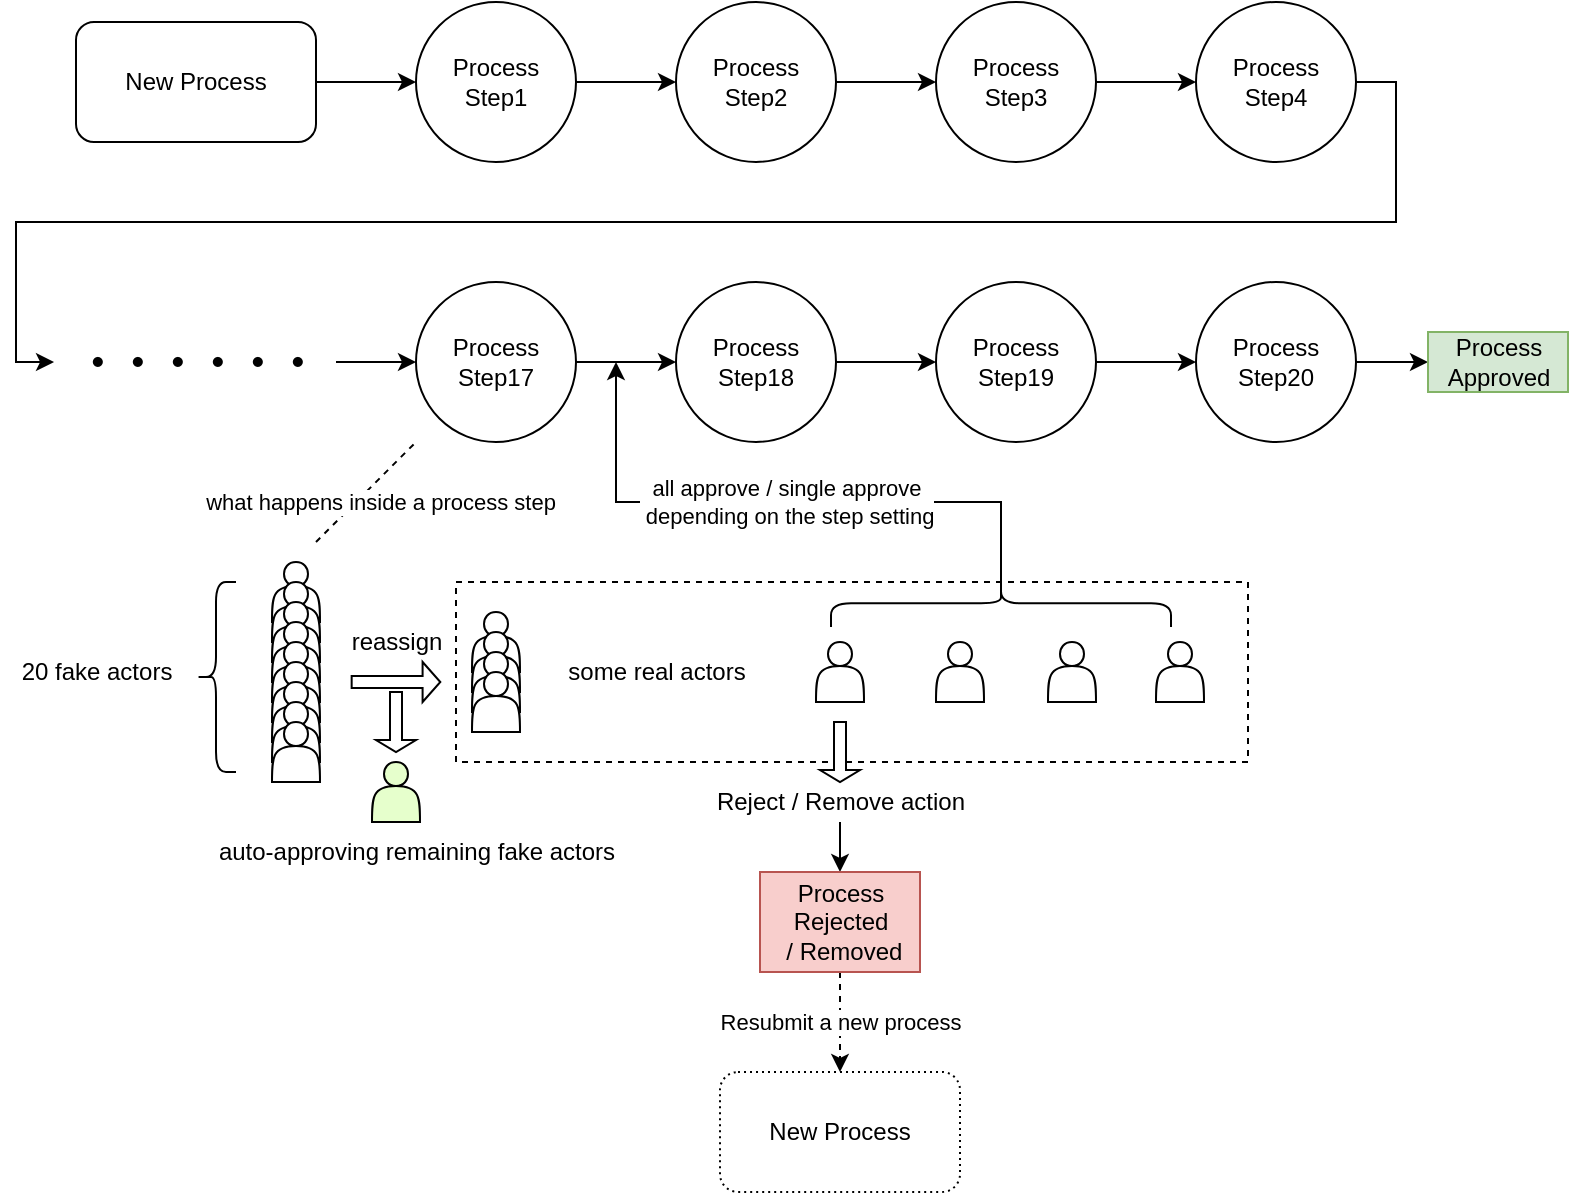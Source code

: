<mxfile>
    <diagram id="RLBklKykHZxigc7XuGrD" name="Page-1">
        <mxGraphModel dx="1145" dy="658" grid="1" gridSize="10" guides="1" tooltips="1" connect="1" arrows="1" fold="1" page="1" pageScale="1" pageWidth="827" pageHeight="1169" math="0" shadow="0">
            <root>
                <mxCell id="0"/>
                <mxCell id="1" parent="0"/>
                <mxCell id="71" value="" style="rounded=0;whiteSpace=wrap;html=1;fillColor=none;dashed=1;" vertex="1" parent="1">
                    <mxGeometry x="258" y="340" width="396" height="90" as="geometry"/>
                </mxCell>
                <mxCell id="22" style="edgeStyle=orthogonalEdgeStyle;rounded=0;orthogonalLoop=1;jettySize=auto;html=1;exitX=1;exitY=0.5;exitDx=0;exitDy=0;entryX=0;entryY=0.5;entryDx=0;entryDy=0;" edge="1" parent="1" source="2" target="4">
                    <mxGeometry relative="1" as="geometry"/>
                </mxCell>
                <mxCell id="2" value="Process Step1" style="ellipse;whiteSpace=wrap;html=1;aspect=fixed;" vertex="1" parent="1">
                    <mxGeometry x="238" y="50" width="80" height="80" as="geometry"/>
                </mxCell>
                <mxCell id="21" style="edgeStyle=orthogonalEdgeStyle;rounded=0;orthogonalLoop=1;jettySize=auto;html=1;entryX=0;entryY=0.5;entryDx=0;entryDy=0;" edge="1" parent="1" source="3" target="2">
                    <mxGeometry relative="1" as="geometry"/>
                </mxCell>
                <mxCell id="3" value="New Process" style="rounded=1;whiteSpace=wrap;html=1;" vertex="1" parent="1">
                    <mxGeometry x="68" y="60" width="120" height="60" as="geometry"/>
                </mxCell>
                <mxCell id="23" style="edgeStyle=orthogonalEdgeStyle;rounded=0;orthogonalLoop=1;jettySize=auto;html=1;exitX=1;exitY=0.5;exitDx=0;exitDy=0;entryX=0;entryY=0.5;entryDx=0;entryDy=0;" edge="1" parent="1" source="4" target="14">
                    <mxGeometry relative="1" as="geometry"/>
                </mxCell>
                <mxCell id="4" value="Process Step2" style="ellipse;whiteSpace=wrap;html=1;aspect=fixed;" vertex="1" parent="1">
                    <mxGeometry x="368" y="50" width="80" height="80" as="geometry"/>
                </mxCell>
                <mxCell id="25" style="edgeStyle=orthogonalEdgeStyle;rounded=0;orthogonalLoop=1;jettySize=auto;html=1;exitX=1;exitY=0.5;exitDx=0;exitDy=0;entryX=-0.007;entryY=0.5;entryDx=0;entryDy=0;entryPerimeter=0;" edge="1" parent="1" source="13" target="20">
                    <mxGeometry relative="1" as="geometry">
                        <Array as="points">
                            <mxPoint x="728" y="90"/>
                            <mxPoint x="728" y="160"/>
                            <mxPoint x="38" y="160"/>
                            <mxPoint x="38" y="230"/>
                        </Array>
                    </mxGeometry>
                </mxCell>
                <mxCell id="13" value="Process Step4" style="ellipse;whiteSpace=wrap;html=1;aspect=fixed;" vertex="1" parent="1">
                    <mxGeometry x="628" y="50" width="80" height="80" as="geometry"/>
                </mxCell>
                <mxCell id="24" style="edgeStyle=orthogonalEdgeStyle;rounded=0;orthogonalLoop=1;jettySize=auto;html=1;exitX=1;exitY=0.5;exitDx=0;exitDy=0;" edge="1" parent="1" source="14" target="13">
                    <mxGeometry relative="1" as="geometry"/>
                </mxCell>
                <mxCell id="14" value="Process Step3" style="ellipse;whiteSpace=wrap;html=1;aspect=fixed;" vertex="1" parent="1">
                    <mxGeometry x="498" y="50" width="80" height="80" as="geometry"/>
                </mxCell>
                <mxCell id="27" style="edgeStyle=orthogonalEdgeStyle;rounded=0;orthogonalLoop=1;jettySize=auto;html=1;entryX=0;entryY=0.5;entryDx=0;entryDy=0;" edge="1" parent="1" source="16" target="17">
                    <mxGeometry relative="1" as="geometry"/>
                </mxCell>
                <mxCell id="16" value="Process Step17" style="ellipse;whiteSpace=wrap;html=1;aspect=fixed;" vertex="1" parent="1">
                    <mxGeometry x="238" y="190" width="80" height="80" as="geometry"/>
                </mxCell>
                <mxCell id="28" style="edgeStyle=orthogonalEdgeStyle;rounded=0;orthogonalLoop=1;jettySize=auto;html=1;entryX=0;entryY=0.5;entryDx=0;entryDy=0;" edge="1" parent="1" source="17" target="19">
                    <mxGeometry relative="1" as="geometry"/>
                </mxCell>
                <mxCell id="17" value="Process Step18" style="ellipse;whiteSpace=wrap;html=1;aspect=fixed;" vertex="1" parent="1">
                    <mxGeometry x="368" y="190" width="80" height="80" as="geometry"/>
                </mxCell>
                <mxCell id="98" value="" style="edgeStyle=orthogonalEdgeStyle;rounded=0;orthogonalLoop=1;jettySize=auto;html=1;" edge="1" parent="1" source="18" target="96">
                    <mxGeometry relative="1" as="geometry"/>
                </mxCell>
                <mxCell id="18" value="Process Step20" style="ellipse;whiteSpace=wrap;html=1;aspect=fixed;" vertex="1" parent="1">
                    <mxGeometry x="628" y="190" width="80" height="80" as="geometry"/>
                </mxCell>
                <mxCell id="29" style="edgeStyle=orthogonalEdgeStyle;rounded=0;orthogonalLoop=1;jettySize=auto;html=1;entryX=0;entryY=0.5;entryDx=0;entryDy=0;" edge="1" parent="1" source="19" target="18">
                    <mxGeometry relative="1" as="geometry"/>
                </mxCell>
                <mxCell id="19" value="Process Step19" style="ellipse;whiteSpace=wrap;html=1;aspect=fixed;" vertex="1" parent="1">
                    <mxGeometry x="498" y="190" width="80" height="80" as="geometry"/>
                </mxCell>
                <mxCell id="26" style="edgeStyle=orthogonalEdgeStyle;rounded=0;orthogonalLoop=1;jettySize=auto;html=1;entryX=0;entryY=0.5;entryDx=0;entryDy=0;" edge="1" parent="1" source="20" target="16">
                    <mxGeometry relative="1" as="geometry"/>
                </mxCell>
                <mxCell id="20" value="&lt;b&gt;&lt;font style=&quot;font-size: 20px&quot;&gt;・・・・・・&lt;/font&gt;&lt;/b&gt;" style="text;html=1;align=center;verticalAlign=middle;resizable=0;points=[];autosize=1;" vertex="1" parent="1">
                    <mxGeometry x="58" y="220" width="140" height="20" as="geometry"/>
                </mxCell>
                <mxCell id="48" value="" style="group" vertex="1" connectable="0" parent="1">
                    <mxGeometry x="38" y="330" width="152" height="110" as="geometry"/>
                </mxCell>
                <mxCell id="30" value="" style="shape=actor;whiteSpace=wrap;html=1;" vertex="1" parent="48">
                    <mxGeometry x="128" width="24" height="30" as="geometry"/>
                </mxCell>
                <mxCell id="31" value="" style="shape=actor;whiteSpace=wrap;html=1;" vertex="1" parent="48">
                    <mxGeometry x="128" y="10" width="24" height="30" as="geometry"/>
                </mxCell>
                <mxCell id="32" value="" style="shape=actor;whiteSpace=wrap;html=1;" vertex="1" parent="48">
                    <mxGeometry x="128" y="20" width="24" height="30" as="geometry"/>
                </mxCell>
                <mxCell id="33" value="" style="shape=actor;whiteSpace=wrap;html=1;" vertex="1" parent="48">
                    <mxGeometry x="128" y="30" width="24" height="30" as="geometry"/>
                </mxCell>
                <mxCell id="34" value="" style="shape=actor;whiteSpace=wrap;html=1;" vertex="1" parent="48">
                    <mxGeometry x="128" y="40" width="24" height="30" as="geometry"/>
                </mxCell>
                <mxCell id="35" value="" style="shape=actor;whiteSpace=wrap;html=1;" vertex="1" parent="48">
                    <mxGeometry x="128" y="50" width="24" height="30" as="geometry"/>
                </mxCell>
                <mxCell id="36" value="" style="shape=actor;whiteSpace=wrap;html=1;" vertex="1" parent="48">
                    <mxGeometry x="128" y="60" width="24" height="30" as="geometry"/>
                </mxCell>
                <mxCell id="37" value="" style="shape=actor;whiteSpace=wrap;html=1;" vertex="1" parent="48">
                    <mxGeometry x="128" y="70" width="24" height="30" as="geometry"/>
                </mxCell>
                <mxCell id="38" value="" style="shape=actor;whiteSpace=wrap;html=1;" vertex="1" parent="48">
                    <mxGeometry x="128" y="80" width="24" height="30" as="geometry"/>
                </mxCell>
                <mxCell id="46" value="" style="shape=curlyBracket;whiteSpace=wrap;html=1;rounded=1;" vertex="1" parent="48">
                    <mxGeometry x="90" y="10" width="20" height="95" as="geometry"/>
                </mxCell>
                <mxCell id="47" value="20 fake actors" style="text;html=1;align=center;verticalAlign=middle;resizable=0;points=[];autosize=1;" vertex="1" parent="48">
                    <mxGeometry x="-5" y="45" width="90" height="20" as="geometry"/>
                </mxCell>
                <mxCell id="57" value="&lt;p style=&quot;line-height: 10%&quot;&gt;&lt;br&gt;&lt;/p&gt;" style="shape=singleArrow;whiteSpace=wrap;html=1;" vertex="1" parent="1">
                    <mxGeometry x="205.83" y="380" width="44.33" height="20" as="geometry"/>
                </mxCell>
                <mxCell id="58" value="" style="shape=actor;whiteSpace=wrap;html=1;" vertex="1" parent="1">
                    <mxGeometry x="266" y="355" width="24" height="30" as="geometry"/>
                </mxCell>
                <mxCell id="59" value="" style="shape=actor;whiteSpace=wrap;html=1;" vertex="1" parent="1">
                    <mxGeometry x="266" y="365" width="24" height="30" as="geometry"/>
                </mxCell>
                <mxCell id="60" value="" style="shape=actor;whiteSpace=wrap;html=1;" vertex="1" parent="1">
                    <mxGeometry x="266" y="375" width="24" height="30" as="geometry"/>
                </mxCell>
                <mxCell id="61" value="" style="shape=actor;whiteSpace=wrap;html=1;" vertex="1" parent="1">
                    <mxGeometry x="266" y="385" width="24" height="30" as="geometry"/>
                </mxCell>
                <mxCell id="62" value="some real actors" style="text;html=1;align=center;verticalAlign=middle;resizable=0;points=[];autosize=1;" vertex="1" parent="1">
                    <mxGeometry x="308" y="375" width="100" height="20" as="geometry"/>
                </mxCell>
                <mxCell id="63" value="reassign" style="text;html=1;align=center;verticalAlign=middle;resizable=0;points=[];autosize=1;" vertex="1" parent="1">
                    <mxGeometry x="198" y="360" width="60" height="20" as="geometry"/>
                </mxCell>
                <mxCell id="64" value="" style="shape=actor;whiteSpace=wrap;html=1;fillColor=#E6FFCC;" vertex="1" parent="1">
                    <mxGeometry x="216" y="430" width="24" height="30" as="geometry"/>
                </mxCell>
                <mxCell id="65" value="auto-approving remaining fake actors" style="text;html=1;align=center;verticalAlign=middle;resizable=0;points=[];autosize=1;" vertex="1" parent="1">
                    <mxGeometry x="133" y="465" width="210" height="20" as="geometry"/>
                </mxCell>
                <mxCell id="67" value="" style="shape=singleArrow;direction=south;whiteSpace=wrap;html=1;fillColor=#ffffff;" vertex="1" parent="1">
                    <mxGeometry x="218" y="395" width="20" height="30" as="geometry"/>
                </mxCell>
                <mxCell id="69" value="" style="endArrow=none;dashed=1;html=1;" edge="1" parent="1">
                    <mxGeometry width="50" height="50" relative="1" as="geometry">
                        <mxPoint x="188" y="320" as="sourcePoint"/>
                        <mxPoint x="238" y="270" as="targetPoint"/>
                    </mxGeometry>
                </mxCell>
                <mxCell id="70" value="what happens inside a process step" style="edgeLabel;html=1;align=center;verticalAlign=middle;resizable=0;points=[];" vertex="1" connectable="0" parent="69">
                    <mxGeometry x="0.36" y="1" relative="1" as="geometry">
                        <mxPoint x="-1.47" y="14.88" as="offset"/>
                    </mxGeometry>
                </mxCell>
                <mxCell id="72" value="" style="shape=actor;whiteSpace=wrap;html=1;" vertex="1" parent="1">
                    <mxGeometry x="438" y="370" width="24" height="30" as="geometry"/>
                </mxCell>
                <mxCell id="74" value="" style="shape=actor;whiteSpace=wrap;html=1;" vertex="1" parent="1">
                    <mxGeometry x="498" y="370" width="24" height="30" as="geometry"/>
                </mxCell>
                <mxCell id="75" value="" style="shape=actor;whiteSpace=wrap;html=1;" vertex="1" parent="1">
                    <mxGeometry x="554" y="370" width="24" height="30" as="geometry"/>
                </mxCell>
                <mxCell id="76" value="" style="shape=actor;whiteSpace=wrap;html=1;" vertex="1" parent="1">
                    <mxGeometry x="608" y="370" width="24" height="30" as="geometry"/>
                </mxCell>
                <mxCell id="94" style="edgeStyle=orthogonalEdgeStyle;rounded=0;orthogonalLoop=1;jettySize=auto;html=1;exitX=0.1;exitY=0.5;exitDx=0;exitDy=0;exitPerimeter=0;" edge="1" parent="1" source="92">
                    <mxGeometry relative="1" as="geometry">
                        <mxPoint x="338" y="230" as="targetPoint"/>
                        <mxPoint x="531" y="330" as="sourcePoint"/>
                        <Array as="points">
                            <mxPoint x="530" y="300"/>
                            <mxPoint x="338" y="300"/>
                        </Array>
                    </mxGeometry>
                </mxCell>
                <mxCell id="95" value="all approve / single approve&lt;br&gt;&amp;nbsp;depending on the step setting" style="edgeLabel;html=1;align=center;verticalAlign=middle;resizable=0;points=[];" vertex="1" connectable="0" parent="94">
                    <mxGeometry x="0.09" y="2" relative="1" as="geometry">
                        <mxPoint x="17" y="-2.03" as="offset"/>
                    </mxGeometry>
                </mxCell>
                <mxCell id="92" value="" style="shape=curlyBracket;whiteSpace=wrap;html=1;rounded=1;rotation=90;" vertex="1" parent="1">
                    <mxGeometry x="518.63" y="265.63" width="23.75" height="170" as="geometry"/>
                </mxCell>
                <mxCell id="96" value="Process&lt;br&gt;Approved" style="text;html=1;align=center;verticalAlign=middle;resizable=0;points=[];autosize=1;strokeColor=#82b366;fillColor=#d5e8d4;" vertex="1" parent="1">
                    <mxGeometry x="744" y="215" width="70" height="30" as="geometry"/>
                </mxCell>
                <mxCell id="100" value="" style="shape=singleArrow;direction=south;whiteSpace=wrap;html=1;fillColor=#ffffff;" vertex="1" parent="1">
                    <mxGeometry x="440" y="410" width="20" height="30" as="geometry"/>
                </mxCell>
                <mxCell id="105" value="" style="edgeStyle=orthogonalEdgeStyle;rounded=0;orthogonalLoop=1;jettySize=auto;html=1;" edge="1" parent="1" source="102" target="103">
                    <mxGeometry relative="1" as="geometry"/>
                </mxCell>
                <mxCell id="102" value="Reject / Remove action" style="text;html=1;align=center;verticalAlign=middle;resizable=0;points=[];autosize=1;" vertex="1" parent="1">
                    <mxGeometry x="380" y="440" width="140" height="20" as="geometry"/>
                </mxCell>
                <mxCell id="109" value="" style="edgeStyle=orthogonalEdgeStyle;rounded=0;orthogonalLoop=1;jettySize=auto;html=1;dashed=1;" edge="1" parent="1" source="103" target="108">
                    <mxGeometry relative="1" as="geometry"/>
                </mxCell>
                <mxCell id="110" value="Resubmit a new process" style="edgeLabel;html=1;align=center;verticalAlign=middle;resizable=0;points=[];" vertex="1" connectable="0" parent="109">
                    <mxGeometry x="0.24" y="-1" relative="1" as="geometry">
                        <mxPoint x="1" y="-6" as="offset"/>
                    </mxGeometry>
                </mxCell>
                <mxCell id="103" value="Process &lt;br&gt;Rejected&lt;br&gt;&amp;nbsp;/ Removed" style="text;html=1;align=center;verticalAlign=middle;resizable=0;points=[];autosize=1;fillColor=#f8cecc;strokeColor=#b85450;" vertex="1" parent="1">
                    <mxGeometry x="410" y="485" width="80" height="50" as="geometry"/>
                </mxCell>
                <mxCell id="108" value="New Process" style="rounded=1;whiteSpace=wrap;html=1;dashed=1;dashPattern=1 2;" vertex="1" parent="1">
                    <mxGeometry x="390" y="585" width="120" height="60" as="geometry"/>
                </mxCell>
            </root>
        </mxGraphModel>
    </diagram>
</mxfile>